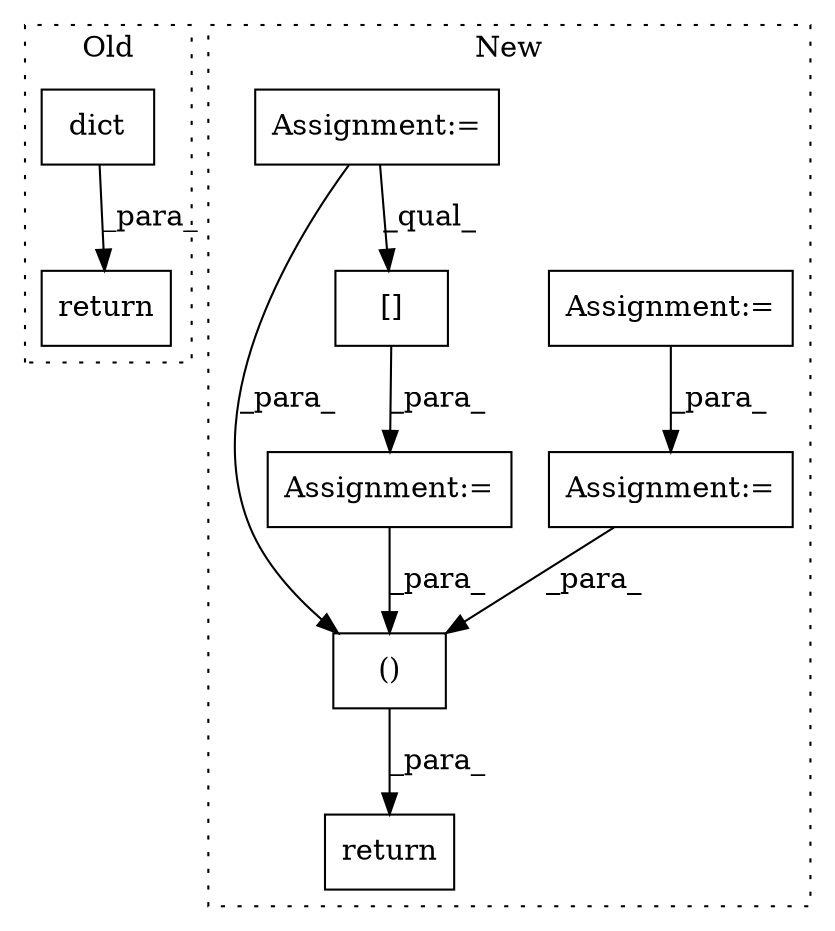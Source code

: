 digraph G {
subgraph cluster0 {
1 [label="dict" a="32" s="700,716" l="5,1" shape="box"];
3 [label="return" a="41" s="693" l="7" shape="box"];
label = "Old";
style="dotted";
}
subgraph cluster1 {
2 [label="return" a="41" s="1065" l="12" shape="box"];
4 [label="Assignment:=" a="7" s="663" l="5" shape="box"];
5 [label="Assignment:=" a="7" s="751" l="1" shape="box"];
6 [label="Assignment:=" a="7" s="1032" l="1" shape="box"];
7 [label="Assignment:=" a="7" s="973" l="1" shape="box"];
8 [label="()" a="106" s="1077" l="22" shape="box"];
9 [label="[]" a="2" s="974,985" l="7,1" shape="box"];
label = "New";
style="dotted";
}
1 -> 3 [label="_para_"];
4 -> 6 [label="_para_"];
5 -> 9 [label="_qual_"];
5 -> 8 [label="_para_"];
6 -> 8 [label="_para_"];
7 -> 8 [label="_para_"];
8 -> 2 [label="_para_"];
9 -> 7 [label="_para_"];
}